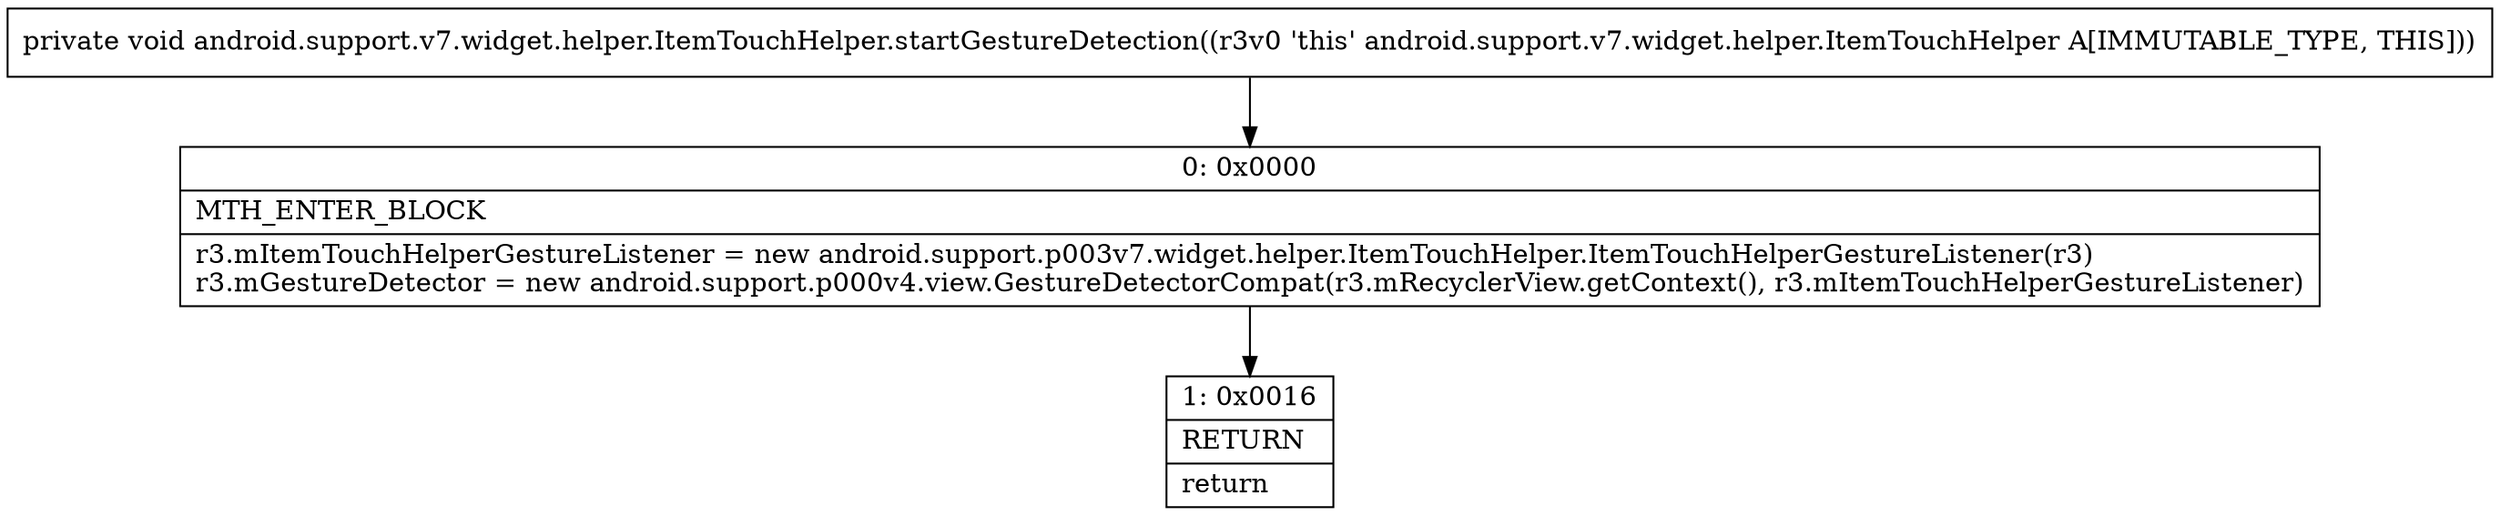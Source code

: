 digraph "CFG forandroid.support.v7.widget.helper.ItemTouchHelper.startGestureDetection()V" {
Node_0 [shape=record,label="{0\:\ 0x0000|MTH_ENTER_BLOCK\l|r3.mItemTouchHelperGestureListener = new android.support.p003v7.widget.helper.ItemTouchHelper.ItemTouchHelperGestureListener(r3)\lr3.mGestureDetector = new android.support.p000v4.view.GestureDetectorCompat(r3.mRecyclerView.getContext(), r3.mItemTouchHelperGestureListener)\l}"];
Node_1 [shape=record,label="{1\:\ 0x0016|RETURN\l|return\l}"];
MethodNode[shape=record,label="{private void android.support.v7.widget.helper.ItemTouchHelper.startGestureDetection((r3v0 'this' android.support.v7.widget.helper.ItemTouchHelper A[IMMUTABLE_TYPE, THIS])) }"];
MethodNode -> Node_0;
Node_0 -> Node_1;
}


